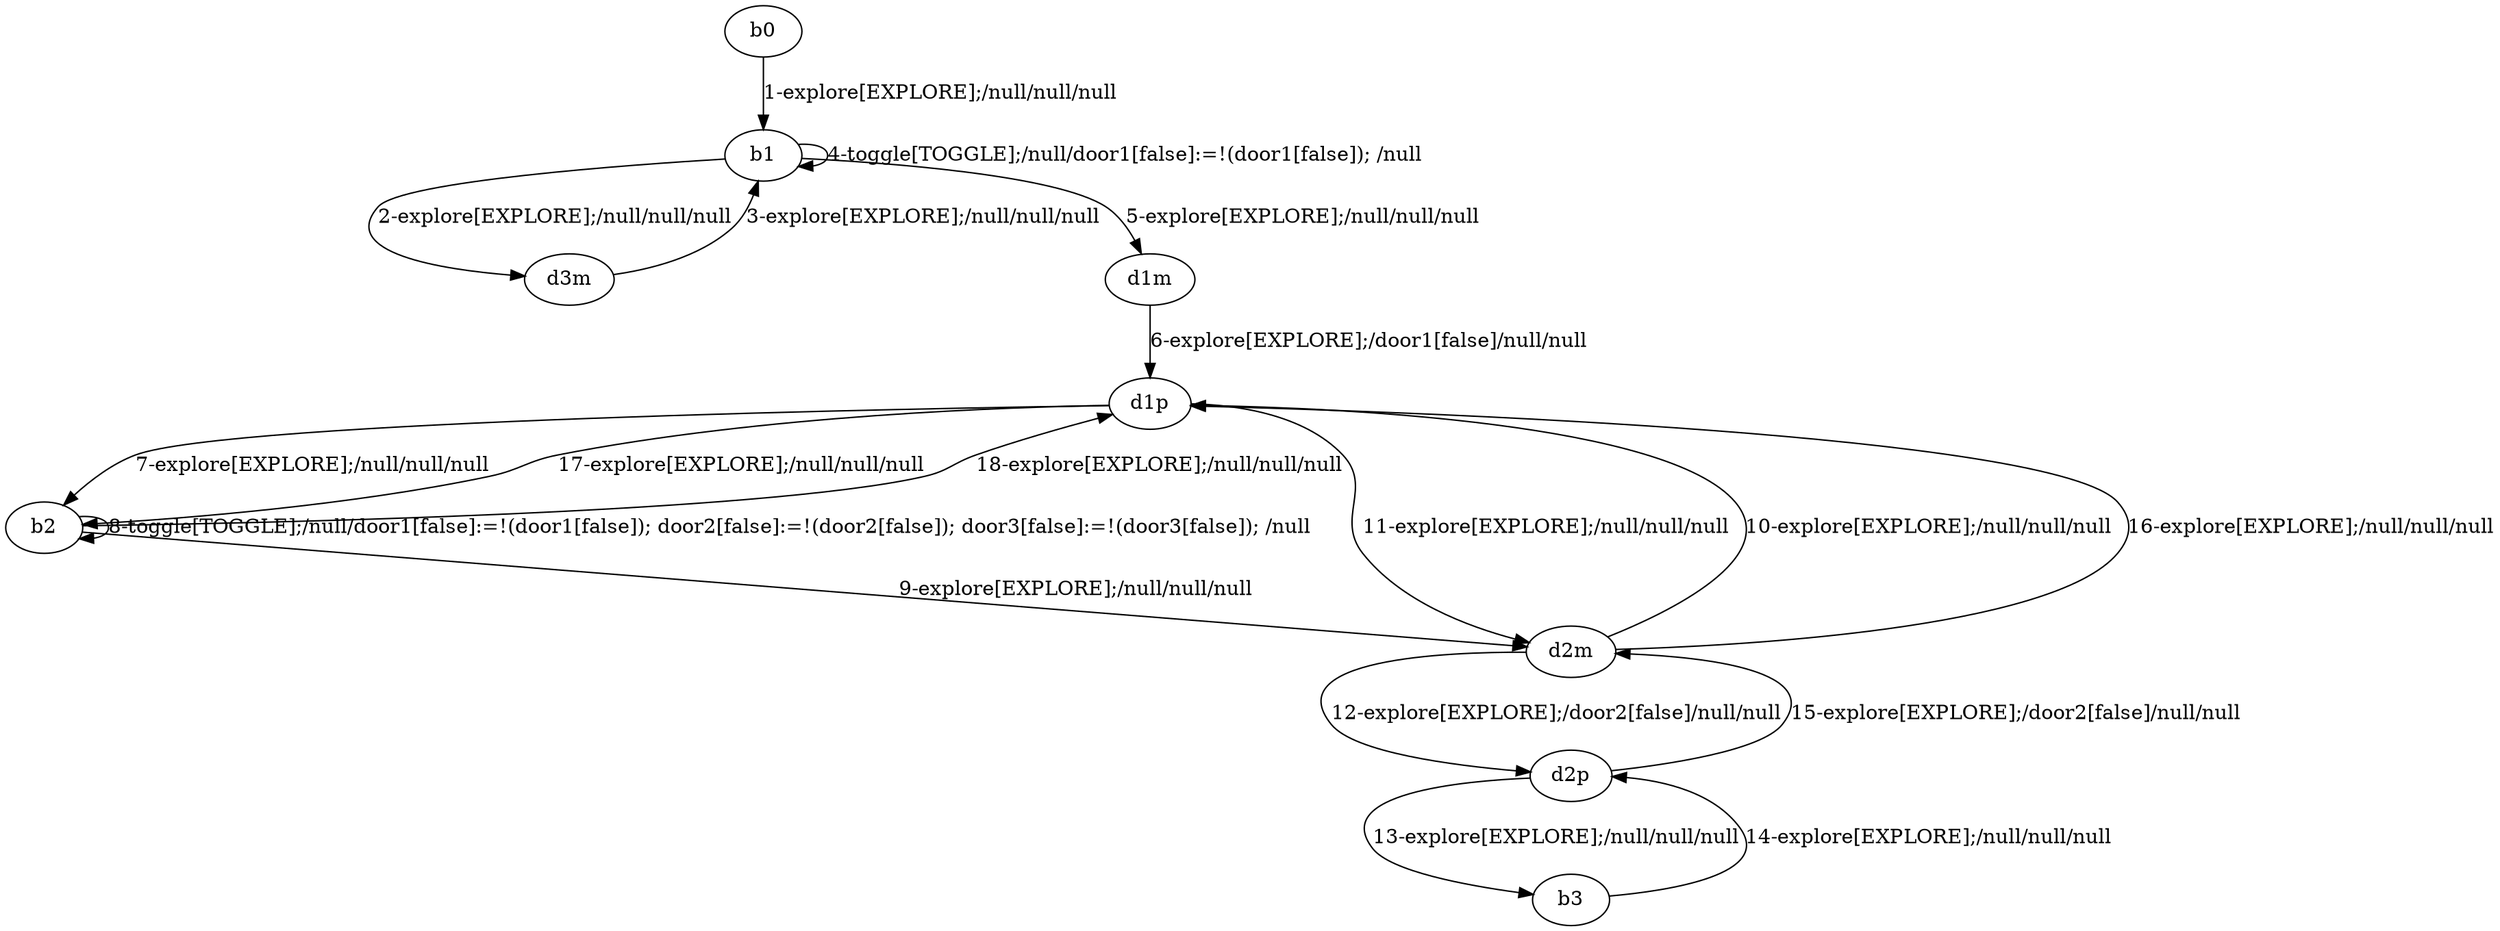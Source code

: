 # Total number of goals covered by this test: 4
# b3 --> d2p
# d2p --> d2m
# d2p --> b3
# d2m --> d2p

digraph g {
"b0" -> "b1" [label = "1-explore[EXPLORE];/null/null/null"];
"b1" -> "d3m" [label = "2-explore[EXPLORE];/null/null/null"];
"d3m" -> "b1" [label = "3-explore[EXPLORE];/null/null/null"];
"b1" -> "b1" [label = "4-toggle[TOGGLE];/null/door1[false]:=!(door1[false]); /null"];
"b1" -> "d1m" [label = "5-explore[EXPLORE];/null/null/null"];
"d1m" -> "d1p" [label = "6-explore[EXPLORE];/door1[false]/null/null"];
"d1p" -> "b2" [label = "7-explore[EXPLORE];/null/null/null"];
"b2" -> "b2" [label = "8-toggle[TOGGLE];/null/door1[false]:=!(door1[false]); door2[false]:=!(door2[false]); door3[false]:=!(door3[false]); /null"];
"b2" -> "d2m" [label = "9-explore[EXPLORE];/null/null/null"];
"d2m" -> "d1p" [label = "10-explore[EXPLORE];/null/null/null"];
"d1p" -> "d2m" [label = "11-explore[EXPLORE];/null/null/null"];
"d2m" -> "d2p" [label = "12-explore[EXPLORE];/door2[false]/null/null"];
"d2p" -> "b3" [label = "13-explore[EXPLORE];/null/null/null"];
"b3" -> "d2p" [label = "14-explore[EXPLORE];/null/null/null"];
"d2p" -> "d2m" [label = "15-explore[EXPLORE];/door2[false]/null/null"];
"d2m" -> "d1p" [label = "16-explore[EXPLORE];/null/null/null"];
"d1p" -> "b2" [label = "17-explore[EXPLORE];/null/null/null"];
"b2" -> "d1p" [label = "18-explore[EXPLORE];/null/null/null"];
}